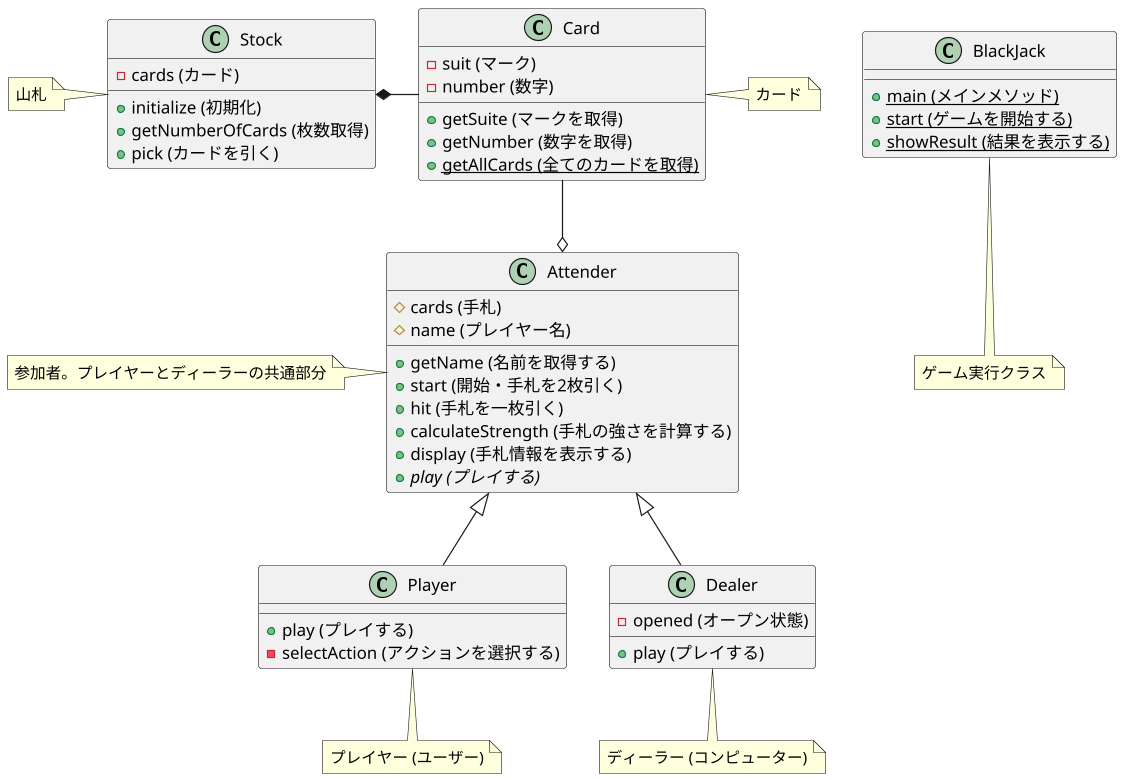 @startuml
scale 1.2
class Card{
	- {field} suit (マーク)
	- {field} number (数字)
	+ {method} getSuite (マークを取得)
	+ {method} getNumber (数字を取得)
	+ {static}{method} getAllCards (全てのカードを取得)
}
note right: カード

class Stock {
	- {field} cards (カード)
	+ {method} initialize (初期化)
	+ {method} getNumberOfCards (枚数取得)
	+ {method} pick (カードを引く)
}
note left: 山札

class Attender {
	# {field} cards (手札)
	# {field} name (プレイヤー名)
	+ {method} getName (名前を取得する)
	+ {method} start (開始・手札を2枚引く)
	+ {method} hit (手札を一枚引く)
	+ {method} calculateStrength (手札の強さを計算する)
	+ {method} display (手札情報を表示する)
	+ {method}{abstract} play (プレイする)
}
note left: 参加者。プレイヤーとディーラーの共通部分

class Player {
	+ {method} play (プレイする)
	- {method} selectAction (アクションを選択する)
}
note bottom: プレイヤー (ユーザー)

class Dealer {
    - {field} opened (オープン状態)
	+ {method} play (プレイする)
}
note bottom: ディーラー (コンピューター)

class BlackJack {
	+ {method} {static} main (メインメソッド)
	+ {method} {static} start (ゲームを開始する)
	+ {method} {static} showResult (結果を表示する)
}
note bottom: ゲーム実行クラス

Stock *- Card
Attender o-up- Card
Attender <|-down- Player
Attender <|-down- Dealer


@enduml